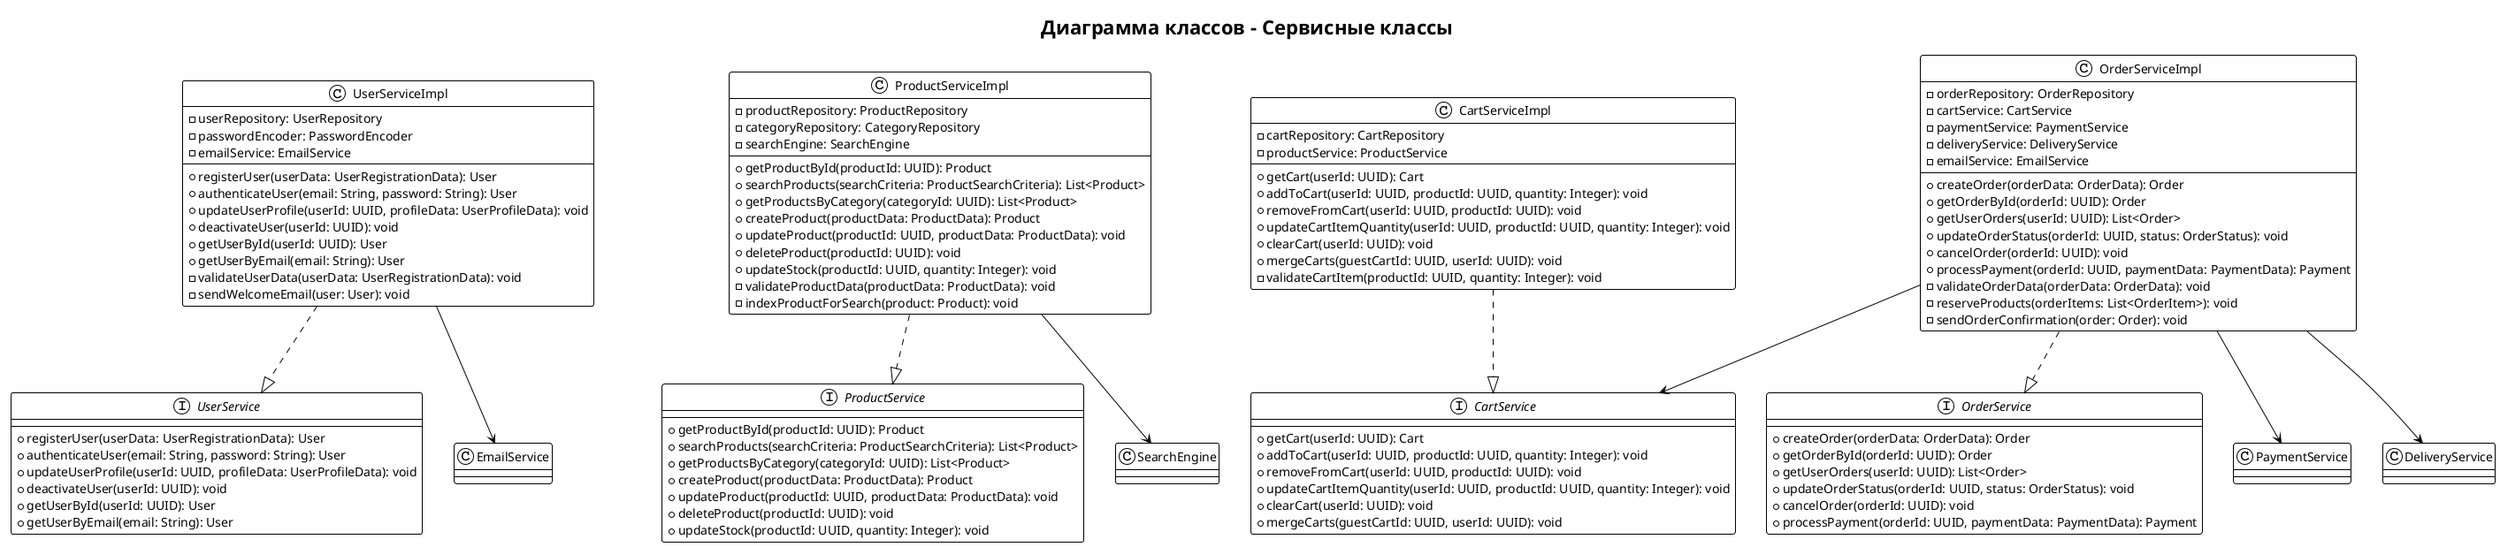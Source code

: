 @startuml ClassDiagram_Services
!theme plain
title Диаграмма классов - Сервисные классы

interface UserService {
  + registerUser(userData: UserRegistrationData): User
  + authenticateUser(email: String, password: String): User
  + updateUserProfile(userId: UUID, profileData: UserProfileData): void
  + deactivateUser(userId: UUID): void
  + getUserById(userId: UUID): User
  + getUserByEmail(email: String): User
}

class UserServiceImpl {
  - userRepository: UserRepository
  - passwordEncoder: PasswordEncoder
  - emailService: EmailService
  --
  + registerUser(userData: UserRegistrationData): User
  + authenticateUser(email: String, password: String): User
  + updateUserProfile(userId: UUID, profileData: UserProfileData): void
  + deactivateUser(userId: UUID): void
  + getUserById(userId: UUID): User
  + getUserByEmail(email: String): User
  - validateUserData(userData: UserRegistrationData): void
  - sendWelcomeEmail(user: User): void
}

interface ProductService {
  + getProductById(productId: UUID): Product
  + searchProducts(searchCriteria: ProductSearchCriteria): List<Product>
  + getProductsByCategory(categoryId: UUID): List<Product>
  + createProduct(productData: ProductData): Product
  + updateProduct(productId: UUID, productData: ProductData): void
  + deleteProduct(productId: UUID): void
  + updateStock(productId: UUID, quantity: Integer): void
}

class ProductServiceImpl {
  - productRepository: ProductRepository
  - categoryRepository: CategoryRepository
  - searchEngine: SearchEngine
  --
  + getProductById(productId: UUID): Product
  + searchProducts(searchCriteria: ProductSearchCriteria): List<Product>
  + getProductsByCategory(categoryId: UUID): List<Product>
  + createProduct(productData: ProductData): Product
  + updateProduct(productId: UUID, productData: ProductData): void
  + deleteProduct(productId: UUID): void
  + updateStock(productId: UUID, quantity: Integer): void
  - validateProductData(productData: ProductData): void
  - indexProductForSearch(product: Product): void
}

interface OrderService {
  + createOrder(orderData: OrderData): Order
  + getOrderById(orderId: UUID): Order
  + getUserOrders(userId: UUID): List<Order>
  + updateOrderStatus(orderId: UUID, status: OrderStatus): void
  + cancelOrder(orderId: UUID): void
  + processPayment(orderId: UUID, paymentData: PaymentData): Payment
}

class OrderServiceImpl {
  - orderRepository: OrderRepository
  - cartService: CartService
  - paymentService: PaymentService
  - deliveryService: DeliveryService
  - emailService: EmailService
  --
  + createOrder(orderData: OrderData): Order
  + getOrderById(orderId: UUID): Order
  + getUserOrders(userId: UUID): List<Order>
  + updateOrderStatus(orderId: UUID, status: OrderStatus): void
  + cancelOrder(orderId: UUID): void
  + processPayment(orderId: UUID, paymentData: PaymentData): Payment
  - validateOrderData(orderData: OrderData): void
  - reserveProducts(orderItems: List<OrderItem>): void
  - sendOrderConfirmation(order: Order): void
}

interface CartService {
  + getCart(userId: UUID): Cart
  + addToCart(userId: UUID, productId: UUID, quantity: Integer): void
  + removeFromCart(userId: UUID, productId: UUID): void
  + updateCartItemQuantity(userId: UUID, productId: UUID, quantity: Integer): void
  + clearCart(userId: UUID): void
  + mergeCarts(guestCartId: UUID, userId: UUID): void
}

class CartServiceImpl {
  - cartRepository: CartRepository
  - productService: ProductService
  --
  + getCart(userId: UUID): Cart
  + addToCart(userId: UUID, productId: UUID, quantity: Integer): void
  + removeFromCart(userId: UUID, productId: UUID): void
  + updateCartItemQuantity(userId: UUID, productId: UUID, quantity: Integer): void
  + clearCart(userId: UUID): void
  + mergeCarts(guestCartId: UUID, userId: UUID): void
  - validateCartItem(productId: UUID, quantity: Integer): void
}

' Реализация интерфейсов
UserServiceImpl ..|> UserService
ProductServiceImpl ..|> ProductService
OrderServiceImpl ..|> OrderService
CartServiceImpl ..|> CartService

' Зависимости между сервисами
OrderServiceImpl --> CartService
OrderServiceImpl --> PaymentService
OrderServiceImpl --> DeliveryService
UserServiceImpl --> EmailService
ProductServiceImpl --> SearchEngine

@enduml
